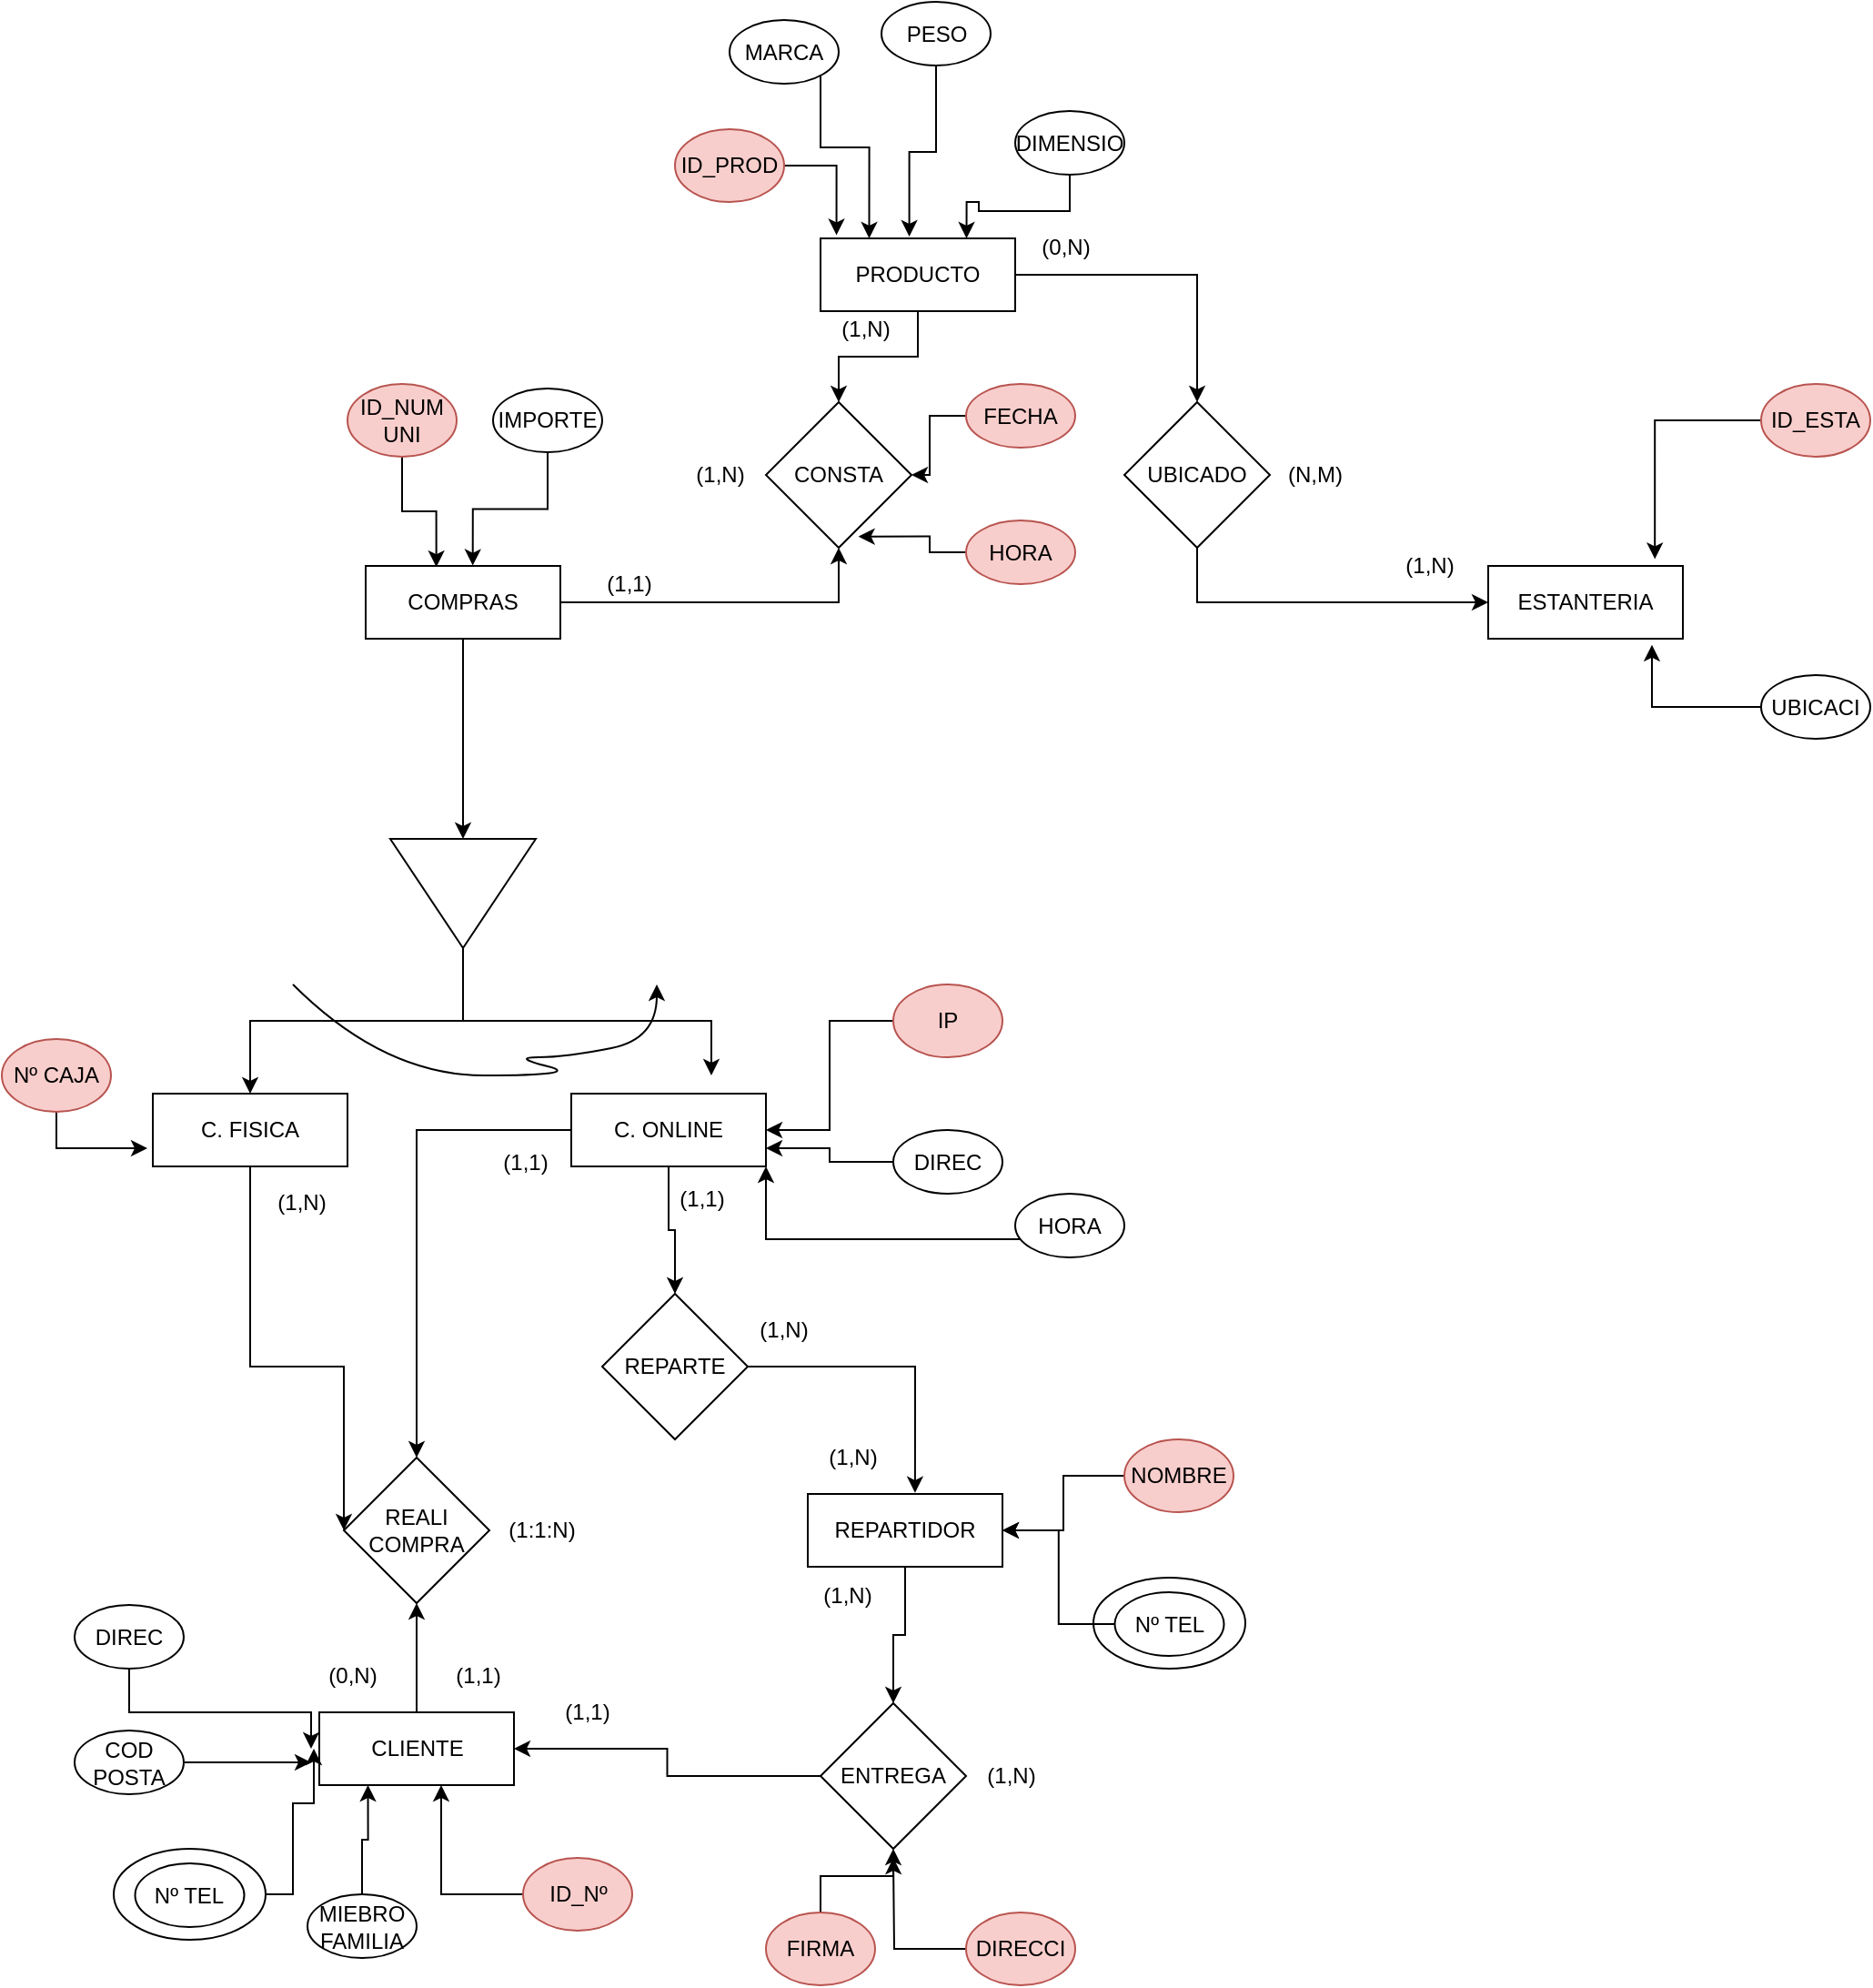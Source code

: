 <mxfile version="20.5.3" type="device"><diagram id="CFZz_JuGRmTVfEWo1AFQ" name="Página-1"><mxGraphModel dx="2750" dy="1572" grid="1" gridSize="10" guides="1" tooltips="1" connect="1" arrows="1" fold="1" page="1" pageScale="1" pageWidth="1654" pageHeight="2336" math="0" shadow="0"><root><mxCell id="0"/><mxCell id="1" parent="0"/><mxCell id="rypDgXP0oMGdxwKdtpZH-17" style="edgeStyle=orthogonalEdgeStyle;rounded=0;orthogonalLoop=1;jettySize=auto;html=1;entryX=0.5;entryY=0;entryDx=0;entryDy=0;" edge="1" parent="1" source="rypDgXP0oMGdxwKdtpZH-2" target="rypDgXP0oMGdxwKdtpZH-16"><mxGeometry relative="1" as="geometry"/></mxCell><mxCell id="rypDgXP0oMGdxwKdtpZH-25" style="edgeStyle=orthogonalEdgeStyle;rounded=0;orthogonalLoop=1;jettySize=auto;html=1;entryX=0.5;entryY=0;entryDx=0;entryDy=0;" edge="1" parent="1" source="rypDgXP0oMGdxwKdtpZH-2" target="rypDgXP0oMGdxwKdtpZH-23"><mxGeometry relative="1" as="geometry"/></mxCell><mxCell id="rypDgXP0oMGdxwKdtpZH-2" value="PRODUCTO" style="rounded=0;whiteSpace=wrap;html=1;" vertex="1" parent="1"><mxGeometry x="764" y="370" width="107" height="40" as="geometry"/></mxCell><mxCell id="rypDgXP0oMGdxwKdtpZH-7" style="edgeStyle=orthogonalEdgeStyle;rounded=0;orthogonalLoop=1;jettySize=auto;html=1;entryX=0.082;entryY=-0.045;entryDx=0;entryDy=0;entryPerimeter=0;" edge="1" parent="1" source="rypDgXP0oMGdxwKdtpZH-3" target="rypDgXP0oMGdxwKdtpZH-2"><mxGeometry relative="1" as="geometry"/></mxCell><mxCell id="rypDgXP0oMGdxwKdtpZH-3" value="ID_PROD" style="ellipse;whiteSpace=wrap;html=1;fillColor=#f8cecc;strokeColor=#b85450;" vertex="1" parent="1"><mxGeometry x="684" y="310" width="60" height="40" as="geometry"/></mxCell><mxCell id="rypDgXP0oMGdxwKdtpZH-8" style="edgeStyle=orthogonalEdgeStyle;rounded=0;orthogonalLoop=1;jettySize=auto;html=1;entryX=0.25;entryY=0;entryDx=0;entryDy=0;" edge="1" parent="1" source="rypDgXP0oMGdxwKdtpZH-4" target="rypDgXP0oMGdxwKdtpZH-2"><mxGeometry relative="1" as="geometry"><Array as="points"><mxPoint x="764" y="320"/><mxPoint x="791" y="320"/></Array></mxGeometry></mxCell><mxCell id="rypDgXP0oMGdxwKdtpZH-4" value="MARCA" style="ellipse;whiteSpace=wrap;html=1;" vertex="1" parent="1"><mxGeometry x="714" y="250" width="60" height="35" as="geometry"/></mxCell><mxCell id="rypDgXP0oMGdxwKdtpZH-9" style="edgeStyle=orthogonalEdgeStyle;rounded=0;orthogonalLoop=1;jettySize=auto;html=1;entryX=0.456;entryY=-0.025;entryDx=0;entryDy=0;entryPerimeter=0;" edge="1" parent="1" source="rypDgXP0oMGdxwKdtpZH-5" target="rypDgXP0oMGdxwKdtpZH-2"><mxGeometry relative="1" as="geometry"/></mxCell><mxCell id="rypDgXP0oMGdxwKdtpZH-5" value="PESO&lt;span style=&quot;color: rgba(0, 0, 0, 0); font-family: monospace; font-size: 0px; text-align: start;&quot;&gt;%3CmxGraphModel%3E%3Croot%3E%3CmxCell%20id%3D%220%22%2F%3E%3CmxCell%20id%3D%221%22%20parent%3D%220%22%2F%3E%3CmxCell%20id%3D%222%22%20value%3D%22MARCA%22%20style%3D%22ellipse%3BwhiteSpace%3Dwrap%3Bhtml%3D1%3B%22%20vertex%3D%221%22%20parent%3D%221%22%3E%3CmxGeometry%20x%3D%22470%22%20y%3D%22310%22%20width%3D%2260%22%20height%3D%2235%22%20as%3D%22geometry%22%2F%3E%3C%2FmxCell%3E%3C%2Froot%3E%3C%2FmxGraphModel%3E&lt;/span&gt;" style="ellipse;whiteSpace=wrap;html=1;" vertex="1" parent="1"><mxGeometry x="797.5" y="240" width="60" height="35" as="geometry"/></mxCell><mxCell id="rypDgXP0oMGdxwKdtpZH-10" style="edgeStyle=orthogonalEdgeStyle;rounded=0;orthogonalLoop=1;jettySize=auto;html=1;entryX=0.75;entryY=0;entryDx=0;entryDy=0;" edge="1" parent="1" source="rypDgXP0oMGdxwKdtpZH-6" target="rypDgXP0oMGdxwKdtpZH-2"><mxGeometry relative="1" as="geometry"/></mxCell><mxCell id="rypDgXP0oMGdxwKdtpZH-6" value="DIMENSIO" style="ellipse;whiteSpace=wrap;html=1;" vertex="1" parent="1"><mxGeometry x="871" y="300" width="60" height="35" as="geometry"/></mxCell><mxCell id="rypDgXP0oMGdxwKdtpZH-11" value="ESTANTERIA" style="rounded=0;whiteSpace=wrap;html=1;" vertex="1" parent="1"><mxGeometry x="1131" y="550" width="107" height="40" as="geometry"/></mxCell><mxCell id="rypDgXP0oMGdxwKdtpZH-14" style="edgeStyle=orthogonalEdgeStyle;rounded=0;orthogonalLoop=1;jettySize=auto;html=1;entryX=0.856;entryY=-0.095;entryDx=0;entryDy=0;entryPerimeter=0;" edge="1" parent="1" source="rypDgXP0oMGdxwKdtpZH-12" target="rypDgXP0oMGdxwKdtpZH-11"><mxGeometry relative="1" as="geometry"/></mxCell><mxCell id="rypDgXP0oMGdxwKdtpZH-12" value="ID_ESTA" style="ellipse;whiteSpace=wrap;html=1;fillColor=#f8cecc;strokeColor=#b85450;" vertex="1" parent="1"><mxGeometry x="1281" y="450" width="60" height="40" as="geometry"/></mxCell><mxCell id="rypDgXP0oMGdxwKdtpZH-15" style="edgeStyle=orthogonalEdgeStyle;rounded=0;orthogonalLoop=1;jettySize=auto;html=1;entryX=0.841;entryY=1.085;entryDx=0;entryDy=0;entryPerimeter=0;" edge="1" parent="1" source="rypDgXP0oMGdxwKdtpZH-13" target="rypDgXP0oMGdxwKdtpZH-11"><mxGeometry relative="1" as="geometry"/></mxCell><mxCell id="rypDgXP0oMGdxwKdtpZH-13" value="UBICACI" style="ellipse;whiteSpace=wrap;html=1;" vertex="1" parent="1"><mxGeometry x="1281" y="610" width="60" height="35" as="geometry"/></mxCell><mxCell id="rypDgXP0oMGdxwKdtpZH-18" style="edgeStyle=orthogonalEdgeStyle;rounded=0;orthogonalLoop=1;jettySize=auto;html=1;entryX=0;entryY=0.5;entryDx=0;entryDy=0;" edge="1" parent="1" source="rypDgXP0oMGdxwKdtpZH-16" target="rypDgXP0oMGdxwKdtpZH-11"><mxGeometry relative="1" as="geometry"><mxPoint x="1114" y="580" as="targetPoint"/><Array as="points"><mxPoint x="971" y="570"/></Array></mxGeometry></mxCell><mxCell id="rypDgXP0oMGdxwKdtpZH-16" value="UBICADO" style="rhombus;whiteSpace=wrap;html=1;" vertex="1" parent="1"><mxGeometry x="931" y="460" width="80" height="80" as="geometry"/></mxCell><mxCell id="rypDgXP0oMGdxwKdtpZH-19" value="(1,N)" style="text;html=1;strokeColor=none;fillColor=none;align=center;verticalAlign=middle;whiteSpace=wrap;rounded=0;" vertex="1" parent="1"><mxGeometry x="1074" y="540" width="50" height="20" as="geometry"/></mxCell><mxCell id="rypDgXP0oMGdxwKdtpZH-20" value="(0,N)" style="text;html=1;strokeColor=none;fillColor=none;align=center;verticalAlign=middle;whiteSpace=wrap;rounded=0;" vertex="1" parent="1"><mxGeometry x="874" y="365" width="50" height="20" as="geometry"/></mxCell><mxCell id="rypDgXP0oMGdxwKdtpZH-21" value="(N,M)" style="text;html=1;strokeColor=none;fillColor=none;align=center;verticalAlign=middle;whiteSpace=wrap;rounded=0;" vertex="1" parent="1"><mxGeometry x="1011" y="490" width="50" height="20" as="geometry"/></mxCell><mxCell id="rypDgXP0oMGdxwKdtpZH-24" style="edgeStyle=orthogonalEdgeStyle;rounded=0;orthogonalLoop=1;jettySize=auto;html=1;entryX=0.5;entryY=1;entryDx=0;entryDy=0;" edge="1" parent="1" source="rypDgXP0oMGdxwKdtpZH-22" target="rypDgXP0oMGdxwKdtpZH-23"><mxGeometry relative="1" as="geometry"/></mxCell><mxCell id="rypDgXP0oMGdxwKdtpZH-30" style="edgeStyle=orthogonalEdgeStyle;rounded=0;orthogonalLoop=1;jettySize=auto;html=1;entryX=0;entryY=0.5;entryDx=0;entryDy=0;" edge="1" parent="1" source="rypDgXP0oMGdxwKdtpZH-22" target="rypDgXP0oMGdxwKdtpZH-29"><mxGeometry relative="1" as="geometry"/></mxCell><mxCell id="rypDgXP0oMGdxwKdtpZH-22" value="COMPRAS" style="rounded=0;whiteSpace=wrap;html=1;" vertex="1" parent="1"><mxGeometry x="514" y="550" width="107" height="40" as="geometry"/></mxCell><mxCell id="rypDgXP0oMGdxwKdtpZH-23" value="CONSTA" style="rhombus;whiteSpace=wrap;html=1;" vertex="1" parent="1"><mxGeometry x="734" y="460" width="80" height="80" as="geometry"/></mxCell><mxCell id="rypDgXP0oMGdxwKdtpZH-26" value="(1,N)" style="text;html=1;strokeColor=none;fillColor=none;align=center;verticalAlign=middle;whiteSpace=wrap;rounded=0;" vertex="1" parent="1"><mxGeometry x="764" y="410" width="50" height="20" as="geometry"/></mxCell><mxCell id="rypDgXP0oMGdxwKdtpZH-27" value="(1,1)" style="text;html=1;strokeColor=none;fillColor=none;align=center;verticalAlign=middle;whiteSpace=wrap;rounded=0;" vertex="1" parent="1"><mxGeometry x="634" y="550" width="50" height="20" as="geometry"/></mxCell><mxCell id="rypDgXP0oMGdxwKdtpZH-28" value="(1,N)" style="text;html=1;strokeColor=none;fillColor=none;align=center;verticalAlign=middle;whiteSpace=wrap;rounded=0;" vertex="1" parent="1"><mxGeometry x="684" y="490" width="50" height="20" as="geometry"/></mxCell><mxCell id="rypDgXP0oMGdxwKdtpZH-41" style="edgeStyle=orthogonalEdgeStyle;rounded=0;orthogonalLoop=1;jettySize=auto;html=1;entryX=0.5;entryY=0;entryDx=0;entryDy=0;exitX=1;exitY=0.5;exitDx=0;exitDy=0;" edge="1" parent="1" source="rypDgXP0oMGdxwKdtpZH-29" target="rypDgXP0oMGdxwKdtpZH-39"><mxGeometry relative="1" as="geometry"/></mxCell><mxCell id="rypDgXP0oMGdxwKdtpZH-42" style="edgeStyle=orthogonalEdgeStyle;rounded=0;orthogonalLoop=1;jettySize=auto;html=1;" edge="1" parent="1" source="rypDgXP0oMGdxwKdtpZH-29"><mxGeometry relative="1" as="geometry"><mxPoint x="704" y="830" as="targetPoint"/><Array as="points"><mxPoint x="568" y="800"/><mxPoint x="704" y="800"/></Array></mxGeometry></mxCell><mxCell id="rypDgXP0oMGdxwKdtpZH-29" value="" style="triangle;whiteSpace=wrap;html=1;rotation=90;" vertex="1" parent="1"><mxGeometry x="537.5" y="690" width="60" height="80" as="geometry"/></mxCell><mxCell id="rypDgXP0oMGdxwKdtpZH-32" style="edgeStyle=orthogonalEdgeStyle;rounded=0;orthogonalLoop=1;jettySize=auto;html=1;entryX=0.363;entryY=0.015;entryDx=0;entryDy=0;entryPerimeter=0;" edge="1" parent="1" source="rypDgXP0oMGdxwKdtpZH-31" target="rypDgXP0oMGdxwKdtpZH-22"><mxGeometry relative="1" as="geometry"/></mxCell><mxCell id="rypDgXP0oMGdxwKdtpZH-31" value="ID_NUM UNI" style="ellipse;whiteSpace=wrap;html=1;fillColor=#f8cecc;strokeColor=#b85450;" vertex="1" parent="1"><mxGeometry x="504" y="450" width="60" height="40" as="geometry"/></mxCell><mxCell id="rypDgXP0oMGdxwKdtpZH-34" style="edgeStyle=orthogonalEdgeStyle;rounded=0;orthogonalLoop=1;jettySize=auto;html=1;entryX=0.55;entryY=-0.005;entryDx=0;entryDy=0;entryPerimeter=0;" edge="1" parent="1" source="rypDgXP0oMGdxwKdtpZH-33" target="rypDgXP0oMGdxwKdtpZH-22"><mxGeometry relative="1" as="geometry"/></mxCell><mxCell id="rypDgXP0oMGdxwKdtpZH-33" value="IMPORTE" style="ellipse;whiteSpace=wrap;html=1;" vertex="1" parent="1"><mxGeometry x="584" y="452.5" width="60" height="35" as="geometry"/></mxCell><mxCell id="rypDgXP0oMGdxwKdtpZH-38" style="edgeStyle=orthogonalEdgeStyle;rounded=0;orthogonalLoop=1;jettySize=auto;html=1;" edge="1" parent="1" source="rypDgXP0oMGdxwKdtpZH-35" target="rypDgXP0oMGdxwKdtpZH-23"><mxGeometry relative="1" as="geometry"/></mxCell><mxCell id="rypDgXP0oMGdxwKdtpZH-35" value="FECHA" style="ellipse;whiteSpace=wrap;html=1;fillColor=#f8cecc;strokeColor=#b85450;" vertex="1" parent="1"><mxGeometry x="844" y="450" width="60" height="35" as="geometry"/></mxCell><mxCell id="rypDgXP0oMGdxwKdtpZH-37" style="edgeStyle=orthogonalEdgeStyle;rounded=0;orthogonalLoop=1;jettySize=auto;html=1;entryX=0.635;entryY=0.923;entryDx=0;entryDy=0;entryPerimeter=0;" edge="1" parent="1" source="rypDgXP0oMGdxwKdtpZH-36" target="rypDgXP0oMGdxwKdtpZH-23"><mxGeometry relative="1" as="geometry"/></mxCell><mxCell id="rypDgXP0oMGdxwKdtpZH-36" value="HORA" style="ellipse;whiteSpace=wrap;html=1;fillColor=#f8cecc;strokeColor=#b85450;" vertex="1" parent="1"><mxGeometry x="844" y="525" width="60" height="35" as="geometry"/></mxCell><mxCell id="rypDgXP0oMGdxwKdtpZH-65" style="edgeStyle=orthogonalEdgeStyle;rounded=0;orthogonalLoop=1;jettySize=auto;html=1;entryX=0;entryY=0.5;entryDx=0;entryDy=0;" edge="1" parent="1" source="rypDgXP0oMGdxwKdtpZH-39" target="rypDgXP0oMGdxwKdtpZH-52"><mxGeometry relative="1" as="geometry"><mxPoint x="594" y="1000" as="targetPoint"/><Array as="points"><mxPoint x="450" y="990"/></Array></mxGeometry></mxCell><mxCell id="rypDgXP0oMGdxwKdtpZH-39" value="C. FISICA" style="rounded=0;whiteSpace=wrap;html=1;" vertex="1" parent="1"><mxGeometry x="397" y="840" width="107" height="40" as="geometry"/></mxCell><mxCell id="rypDgXP0oMGdxwKdtpZH-53" style="edgeStyle=orthogonalEdgeStyle;rounded=0;orthogonalLoop=1;jettySize=auto;html=1;entryX=0.5;entryY=0;entryDx=0;entryDy=0;" edge="1" parent="1" source="rypDgXP0oMGdxwKdtpZH-40" target="rypDgXP0oMGdxwKdtpZH-52"><mxGeometry relative="1" as="geometry"/></mxCell><mxCell id="rypDgXP0oMGdxwKdtpZH-83" style="edgeStyle=orthogonalEdgeStyle;rounded=0;orthogonalLoop=1;jettySize=auto;html=1;entryX=0.5;entryY=0;entryDx=0;entryDy=0;" edge="1" parent="1" source="rypDgXP0oMGdxwKdtpZH-40" target="rypDgXP0oMGdxwKdtpZH-81"><mxGeometry relative="1" as="geometry"/></mxCell><mxCell id="rypDgXP0oMGdxwKdtpZH-40" value="C. ONLINE" style="rounded=0;whiteSpace=wrap;html=1;" vertex="1" parent="1"><mxGeometry x="627" y="840" width="107" height="40" as="geometry"/></mxCell><mxCell id="rypDgXP0oMGdxwKdtpZH-44" value="" style="curved=1;endArrow=classic;html=1;rounded=0;" edge="1" parent="1"><mxGeometry width="50" height="50" relative="1" as="geometry"><mxPoint x="474" y="780" as="sourcePoint"/><mxPoint x="674" y="780" as="targetPoint"/><Array as="points"><mxPoint x="524" y="830"/><mxPoint x="634" y="830"/><mxPoint x="594" y="820"/><mxPoint x="624" y="820"/><mxPoint x="674" y="810"/></Array></mxGeometry></mxCell><mxCell id="rypDgXP0oMGdxwKdtpZH-48" style="edgeStyle=orthogonalEdgeStyle;rounded=0;orthogonalLoop=1;jettySize=auto;html=1;entryX=1;entryY=0.5;entryDx=0;entryDy=0;" edge="1" parent="1" source="rypDgXP0oMGdxwKdtpZH-45" target="rypDgXP0oMGdxwKdtpZH-40"><mxGeometry relative="1" as="geometry"/></mxCell><mxCell id="rypDgXP0oMGdxwKdtpZH-45" value="IP" style="ellipse;whiteSpace=wrap;html=1;fillColor=#f8cecc;strokeColor=#b85450;" vertex="1" parent="1"><mxGeometry x="804" y="780" width="60" height="40" as="geometry"/></mxCell><mxCell id="rypDgXP0oMGdxwKdtpZH-49" style="edgeStyle=orthogonalEdgeStyle;rounded=0;orthogonalLoop=1;jettySize=auto;html=1;entryX=1;entryY=0.75;entryDx=0;entryDy=0;" edge="1" parent="1" source="rypDgXP0oMGdxwKdtpZH-46" target="rypDgXP0oMGdxwKdtpZH-40"><mxGeometry relative="1" as="geometry"/></mxCell><mxCell id="rypDgXP0oMGdxwKdtpZH-46" value="DIREC" style="ellipse;whiteSpace=wrap;html=1;" vertex="1" parent="1"><mxGeometry x="804" y="860" width="60" height="35" as="geometry"/></mxCell><mxCell id="rypDgXP0oMGdxwKdtpZH-50" style="edgeStyle=orthogonalEdgeStyle;rounded=0;orthogonalLoop=1;jettySize=auto;html=1;entryX=1;entryY=1;entryDx=0;entryDy=0;" edge="1" parent="1" source="rypDgXP0oMGdxwKdtpZH-47" target="rypDgXP0oMGdxwKdtpZH-40"><mxGeometry relative="1" as="geometry"><Array as="points"><mxPoint x="834" y="920"/><mxPoint x="734" y="920"/></Array></mxGeometry></mxCell><mxCell id="rypDgXP0oMGdxwKdtpZH-47" value="HORA" style="ellipse;whiteSpace=wrap;html=1;" vertex="1" parent="1"><mxGeometry x="871" y="895" width="60" height="35" as="geometry"/></mxCell><mxCell id="rypDgXP0oMGdxwKdtpZH-55" style="edgeStyle=orthogonalEdgeStyle;rounded=0;orthogonalLoop=1;jettySize=auto;html=1;entryX=0.5;entryY=1;entryDx=0;entryDy=0;" edge="1" parent="1" source="rypDgXP0oMGdxwKdtpZH-51" target="rypDgXP0oMGdxwKdtpZH-52"><mxGeometry relative="1" as="geometry"/></mxCell><mxCell id="rypDgXP0oMGdxwKdtpZH-51" value="CLIENTE" style="rounded=0;whiteSpace=wrap;html=1;" vertex="1" parent="1"><mxGeometry x="488.5" y="1180" width="107" height="40" as="geometry"/></mxCell><mxCell id="rypDgXP0oMGdxwKdtpZH-52" value="REALI COMPRA" style="rhombus;whiteSpace=wrap;html=1;" vertex="1" parent="1"><mxGeometry x="502" y="1040" width="80" height="80" as="geometry"/></mxCell><mxCell id="rypDgXP0oMGdxwKdtpZH-56" value="(1,1)" style="text;html=1;strokeColor=none;fillColor=none;align=center;verticalAlign=middle;whiteSpace=wrap;rounded=0;" vertex="1" parent="1"><mxGeometry x="577" y="867.5" width="50" height="20" as="geometry"/></mxCell><mxCell id="rypDgXP0oMGdxwKdtpZH-58" value="(1:1:N)" style="text;html=1;strokeColor=none;fillColor=none;align=center;verticalAlign=middle;whiteSpace=wrap;rounded=0;" vertex="1" parent="1"><mxGeometry x="585.5" y="1070" width="50" height="20" as="geometry"/></mxCell><mxCell id="rypDgXP0oMGdxwKdtpZH-60" value="(1,1)" style="text;html=1;strokeColor=none;fillColor=none;align=center;verticalAlign=middle;whiteSpace=wrap;rounded=0;" vertex="1" parent="1"><mxGeometry x="550.5" y="1150" width="50" height="20" as="geometry"/></mxCell><mxCell id="rypDgXP0oMGdxwKdtpZH-62" style="edgeStyle=orthogonalEdgeStyle;rounded=0;orthogonalLoop=1;jettySize=auto;html=1;" edge="1" parent="1" source="rypDgXP0oMGdxwKdtpZH-61"><mxGeometry relative="1" as="geometry"><mxPoint x="394" y="870" as="targetPoint"/><Array as="points"><mxPoint x="344" y="870"/></Array></mxGeometry></mxCell><mxCell id="rypDgXP0oMGdxwKdtpZH-61" value="Nº CAJA" style="ellipse;whiteSpace=wrap;html=1;fillColor=#f8cecc;strokeColor=#b85450;" vertex="1" parent="1"><mxGeometry x="314" y="810" width="60" height="40" as="geometry"/></mxCell><mxCell id="rypDgXP0oMGdxwKdtpZH-64" style="edgeStyle=orthogonalEdgeStyle;rounded=0;orthogonalLoop=1;jettySize=auto;html=1;entryX=0.626;entryY=1;entryDx=0;entryDy=0;entryPerimeter=0;" edge="1" parent="1" source="rypDgXP0oMGdxwKdtpZH-63" target="rypDgXP0oMGdxwKdtpZH-51"><mxGeometry relative="1" as="geometry"/></mxCell><mxCell id="rypDgXP0oMGdxwKdtpZH-63" value="ID_Nº" style="ellipse;whiteSpace=wrap;html=1;fillColor=#f8cecc;strokeColor=#b85450;" vertex="1" parent="1"><mxGeometry x="600.5" y="1260" width="60" height="40" as="geometry"/></mxCell><mxCell id="rypDgXP0oMGdxwKdtpZH-66" value="(0,N)" style="text;html=1;strokeColor=none;fillColor=none;align=center;verticalAlign=middle;whiteSpace=wrap;rounded=0;" vertex="1" parent="1"><mxGeometry x="482" y="1150" width="50" height="20" as="geometry"/></mxCell><mxCell id="rypDgXP0oMGdxwKdtpZH-68" value="(1,N)" style="text;html=1;strokeColor=none;fillColor=none;align=center;verticalAlign=middle;whiteSpace=wrap;rounded=0;" vertex="1" parent="1"><mxGeometry x="454" y="890" width="50" height="20" as="geometry"/></mxCell><mxCell id="rypDgXP0oMGdxwKdtpZH-80" style="edgeStyle=orthogonalEdgeStyle;rounded=0;orthogonalLoop=1;jettySize=auto;html=1;" edge="1" parent="1" source="rypDgXP0oMGdxwKdtpZH-69"><mxGeometry relative="1" as="geometry"><mxPoint x="484" y="1200" as="targetPoint"/><Array as="points"><mxPoint x="384" y="1180"/><mxPoint x="484" y="1180"/></Array></mxGeometry></mxCell><mxCell id="rypDgXP0oMGdxwKdtpZH-69" value="DIREC" style="ellipse;whiteSpace=wrap;html=1;" vertex="1" parent="1"><mxGeometry x="354" y="1121" width="60" height="35" as="geometry"/></mxCell><mxCell id="rypDgXP0oMGdxwKdtpZH-79" style="edgeStyle=orthogonalEdgeStyle;rounded=0;orthogonalLoop=1;jettySize=auto;html=1;" edge="1" parent="1" source="rypDgXP0oMGdxwKdtpZH-70"><mxGeometry relative="1" as="geometry"><mxPoint x="484" y="1207.5" as="targetPoint"/></mxGeometry></mxCell><mxCell id="rypDgXP0oMGdxwKdtpZH-70" value="COD POSTA" style="ellipse;whiteSpace=wrap;html=1;" vertex="1" parent="1"><mxGeometry x="354" y="1190" width="60" height="35" as="geometry"/></mxCell><mxCell id="rypDgXP0oMGdxwKdtpZH-73" style="edgeStyle=orthogonalEdgeStyle;rounded=0;orthogonalLoop=1;jettySize=auto;html=1;entryX=0.25;entryY=1;entryDx=0;entryDy=0;" edge="1" parent="1" source="rypDgXP0oMGdxwKdtpZH-71" target="rypDgXP0oMGdxwKdtpZH-51"><mxGeometry relative="1" as="geometry"/></mxCell><mxCell id="rypDgXP0oMGdxwKdtpZH-71" value="MIEBRO FAMILIA" style="ellipse;whiteSpace=wrap;html=1;" vertex="1" parent="1"><mxGeometry x="482" y="1280" width="60" height="35" as="geometry"/></mxCell><mxCell id="rypDgXP0oMGdxwKdtpZH-75" value="" style="group" vertex="1" connectable="0" parent="1"><mxGeometry x="375.5" y="1255" width="83.5" height="50" as="geometry"/></mxCell><mxCell id="rypDgXP0oMGdxwKdtpZH-74" value="" style="ellipse;whiteSpace=wrap;html=1;" vertex="1" parent="rypDgXP0oMGdxwKdtpZH-75"><mxGeometry width="83.5" height="50" as="geometry"/></mxCell><mxCell id="rypDgXP0oMGdxwKdtpZH-72" value="Nº TEL" style="ellipse;whiteSpace=wrap;html=1;" vertex="1" parent="rypDgXP0oMGdxwKdtpZH-75"><mxGeometry x="11.75" y="8" width="60" height="35" as="geometry"/></mxCell><mxCell id="rypDgXP0oMGdxwKdtpZH-76" style="edgeStyle=orthogonalEdgeStyle;rounded=0;orthogonalLoop=1;jettySize=auto;html=1;" edge="1" parent="1" source="rypDgXP0oMGdxwKdtpZH-74"><mxGeometry relative="1" as="geometry"><mxPoint x="485.5" y="1200" as="targetPoint"/><Array as="points"><mxPoint x="474" y="1280"/><mxPoint x="474" y="1230"/><mxPoint x="486" y="1230"/></Array></mxGeometry></mxCell><mxCell id="rypDgXP0oMGdxwKdtpZH-85" style="edgeStyle=orthogonalEdgeStyle;rounded=0;orthogonalLoop=1;jettySize=auto;html=1;entryX=0.5;entryY=0;entryDx=0;entryDy=0;" edge="1" parent="1" source="rypDgXP0oMGdxwKdtpZH-78" target="rypDgXP0oMGdxwKdtpZH-82"><mxGeometry relative="1" as="geometry"/></mxCell><mxCell id="rypDgXP0oMGdxwKdtpZH-78" value="REPARTIDOR" style="rounded=0;whiteSpace=wrap;html=1;" vertex="1" parent="1"><mxGeometry x="757" y="1060" width="107" height="40" as="geometry"/></mxCell><mxCell id="rypDgXP0oMGdxwKdtpZH-84" style="edgeStyle=orthogonalEdgeStyle;rounded=0;orthogonalLoop=1;jettySize=auto;html=1;entryX=0.551;entryY=-0.015;entryDx=0;entryDy=0;entryPerimeter=0;" edge="1" parent="1" source="rypDgXP0oMGdxwKdtpZH-81" target="rypDgXP0oMGdxwKdtpZH-78"><mxGeometry relative="1" as="geometry"/></mxCell><mxCell id="rypDgXP0oMGdxwKdtpZH-81" value="REPARTE" style="rhombus;whiteSpace=wrap;html=1;" vertex="1" parent="1"><mxGeometry x="644" y="950" width="80" height="80" as="geometry"/></mxCell><mxCell id="rypDgXP0oMGdxwKdtpZH-86" style="edgeStyle=orthogonalEdgeStyle;rounded=0;orthogonalLoop=1;jettySize=auto;html=1;entryX=1;entryY=0.5;entryDx=0;entryDy=0;" edge="1" parent="1" source="rypDgXP0oMGdxwKdtpZH-82" target="rypDgXP0oMGdxwKdtpZH-51"><mxGeometry relative="1" as="geometry"/></mxCell><mxCell id="rypDgXP0oMGdxwKdtpZH-82" value="ENTREGA" style="rhombus;whiteSpace=wrap;html=1;" vertex="1" parent="1"><mxGeometry x="764" y="1175" width="80" height="80" as="geometry"/></mxCell><mxCell id="rypDgXP0oMGdxwKdtpZH-91" style="edgeStyle=orthogonalEdgeStyle;rounded=0;orthogonalLoop=1;jettySize=auto;html=1;entryX=1;entryY=0.5;entryDx=0;entryDy=0;" edge="1" parent="1" source="rypDgXP0oMGdxwKdtpZH-87" target="rypDgXP0oMGdxwKdtpZH-78"><mxGeometry relative="1" as="geometry"/></mxCell><mxCell id="rypDgXP0oMGdxwKdtpZH-87" value="NOMBRE" style="ellipse;whiteSpace=wrap;html=1;fillColor=#f8cecc;strokeColor=#b85450;" vertex="1" parent="1"><mxGeometry x="931" y="1030" width="60" height="40" as="geometry"/></mxCell><mxCell id="rypDgXP0oMGdxwKdtpZH-88" value="" style="group" vertex="1" connectable="0" parent="1"><mxGeometry x="914" y="1106" width="83.5" height="50" as="geometry"/></mxCell><mxCell id="rypDgXP0oMGdxwKdtpZH-89" value="" style="ellipse;whiteSpace=wrap;html=1;" vertex="1" parent="rypDgXP0oMGdxwKdtpZH-88"><mxGeometry width="83.5" height="50" as="geometry"/></mxCell><mxCell id="rypDgXP0oMGdxwKdtpZH-90" value="Nº TEL" style="ellipse;whiteSpace=wrap;html=1;" vertex="1" parent="rypDgXP0oMGdxwKdtpZH-88"><mxGeometry x="11.75" y="8" width="60" height="35" as="geometry"/></mxCell><mxCell id="rypDgXP0oMGdxwKdtpZH-92" style="edgeStyle=orthogonalEdgeStyle;rounded=0;orthogonalLoop=1;jettySize=auto;html=1;entryX=1;entryY=0.5;entryDx=0;entryDy=0;" edge="1" parent="1" source="rypDgXP0oMGdxwKdtpZH-90" target="rypDgXP0oMGdxwKdtpZH-78"><mxGeometry relative="1" as="geometry"/></mxCell><mxCell id="rypDgXP0oMGdxwKdtpZH-93" value="(1,1)" style="text;html=1;strokeColor=none;fillColor=none;align=center;verticalAlign=middle;whiteSpace=wrap;rounded=0;" vertex="1" parent="1"><mxGeometry x="674" y="887.5" width="50" height="20" as="geometry"/></mxCell><mxCell id="rypDgXP0oMGdxwKdtpZH-94" value="(1,N)" style="text;html=1;strokeColor=none;fillColor=none;align=center;verticalAlign=middle;whiteSpace=wrap;rounded=0;" vertex="1" parent="1"><mxGeometry x="757" y="1030" width="50" height="20" as="geometry"/></mxCell><mxCell id="rypDgXP0oMGdxwKdtpZH-95" value="(1,N)" style="text;html=1;strokeColor=none;fillColor=none;align=center;verticalAlign=middle;whiteSpace=wrap;rounded=0;" vertex="1" parent="1"><mxGeometry x="719" y="960" width="50" height="20" as="geometry"/></mxCell><mxCell id="rypDgXP0oMGdxwKdtpZH-96" value="(1,1)" style="text;html=1;strokeColor=none;fillColor=none;align=center;verticalAlign=middle;whiteSpace=wrap;rounded=0;" vertex="1" parent="1"><mxGeometry x="610.5" y="1170" width="50" height="20" as="geometry"/></mxCell><mxCell id="rypDgXP0oMGdxwKdtpZH-97" value="(1,N)" style="text;html=1;strokeColor=none;fillColor=none;align=center;verticalAlign=middle;whiteSpace=wrap;rounded=0;" vertex="1" parent="1"><mxGeometry x="754" y="1106" width="50" height="20" as="geometry"/></mxCell><mxCell id="rypDgXP0oMGdxwKdtpZH-98" value="(1,N)" style="text;html=1;strokeColor=none;fillColor=none;align=center;verticalAlign=middle;whiteSpace=wrap;rounded=0;" vertex="1" parent="1"><mxGeometry x="844" y="1205" width="50" height="20" as="geometry"/></mxCell><mxCell id="rypDgXP0oMGdxwKdtpZH-103" style="edgeStyle=orthogonalEdgeStyle;rounded=0;orthogonalLoop=1;jettySize=auto;html=1;" edge="1" parent="1" source="rypDgXP0oMGdxwKdtpZH-100"><mxGeometry relative="1" as="geometry"><mxPoint x="804" y="1260" as="targetPoint"/></mxGeometry></mxCell><mxCell id="rypDgXP0oMGdxwKdtpZH-100" value="DIRECCI" style="ellipse;whiteSpace=wrap;html=1;fillColor=#f8cecc;strokeColor=#b85450;" vertex="1" parent="1"><mxGeometry x="844" y="1290" width="60" height="40" as="geometry"/></mxCell><mxCell id="rypDgXP0oMGdxwKdtpZH-102" style="edgeStyle=orthogonalEdgeStyle;rounded=0;orthogonalLoop=1;jettySize=auto;html=1;" edge="1" parent="1" source="rypDgXP0oMGdxwKdtpZH-101" target="rypDgXP0oMGdxwKdtpZH-82"><mxGeometry relative="1" as="geometry"/></mxCell><mxCell id="rypDgXP0oMGdxwKdtpZH-101" value="FIRMA" style="ellipse;whiteSpace=wrap;html=1;fillColor=#f8cecc;strokeColor=#b85450;" vertex="1" parent="1"><mxGeometry x="734" y="1290" width="60" height="40" as="geometry"/></mxCell></root></mxGraphModel></diagram></mxfile>